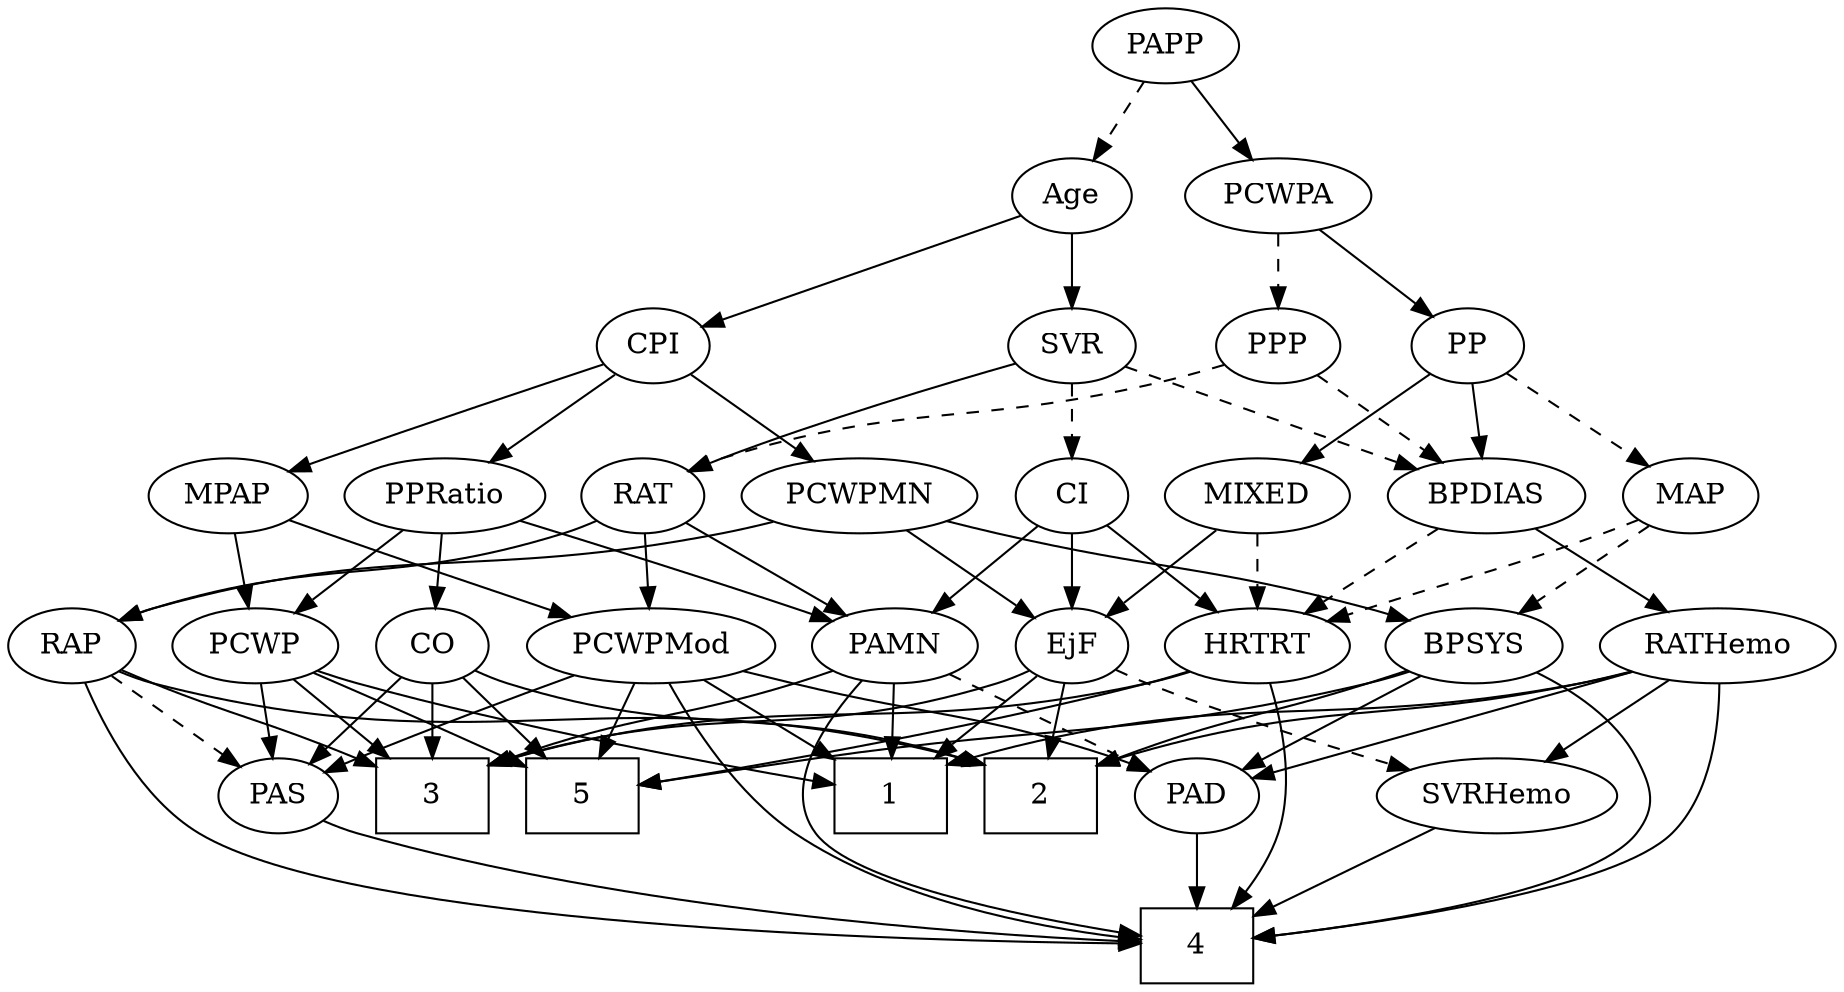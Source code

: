 strict digraph {
	graph [bb="0,0,807.39,468"];
	node [label="\N"];
	1	[height=0.5,
		pos="263,90",
		shape=box,
		width=0.75];
	2	[height=0.5,
		pos="559,90",
		shape=box,
		width=0.75];
	3	[height=0.5,
		pos="373,90",
		shape=box,
		width=0.75];
	4	[height=0.5,
		pos="504,18",
		shape=box,
		width=0.75];
	5	[height=0.5,
		pos="191,90",
		shape=box,
		width=0.75];
	Age	[height=0.5,
		pos="366,378",
		width=0.75];
	CPI	[height=0.5,
		pos="251,306",
		width=0.75];
	Age -> CPI	[pos="e,270.31,318.75 346.75,365.28 328.26,354.03 300.1,336.89 279.1,324.11",
		style=solid];
	SVR	[height=0.5,
		pos="366,306",
		width=0.77632];
	Age -> SVR	[pos="e,366,324.1 366,359.7 366,351.98 366,342.71 366,334.11",
		style=solid];
	EjF	[height=0.5,
		pos="473,162",
		width=0.75];
	EjF -> 1	[pos="e,290.23,97.976 451.9,150.41 447.06,148.16 441.9,145.89 437,144 390.74,126.14 335.78,110.26 300.18,100.64",
		style=solid];
	EjF -> 2	[pos="e,537.89,108.18 489.58,147.5 500.98,138.23 516.42,125.66 529.84,114.73",
		style=solid];
	EjF -> 3	[pos="e,397.48,108.14 455.12,148.49 441.44,138.91 422.19,125.43 405.77,113.94",
		style=solid];
	SVRHemo	[height=0.5,
		pos="730,90",
		width=1.3902];
	EjF -> SVRHemo	[pos="e,686.04,98.77 493.63,150.37 498.58,148.07 503.91,145.79 509,144 564.71,124.4 630.82,109.6 676.13,100.69",
		style=dashed];
	RAP	[height=0.5,
		pos="400,162",
		width=0.77632];
	RAP -> 2	[pos="e,531.79,102.63 422.27,150.68 427.11,148.46 432.22,146.13 437,144 465.66,131.19 498.29,117.04 522.58,106.58",
		style=solid];
	RAP -> 3	[pos="e,379.72,108.45 393.6,144.41 390.56,136.54 386.85,126.93 383.43,118.04",
		style=solid];
	RAP -> 4	[pos="e,504.19,36.305 421.46,150.12 443.83,138.37 476.76,119.74 485,108 497.65,89.968 502.15,65.181 503.63,46.344",
		style=solid];
	PAS	[height=0.5,
		pos="119,90",
		width=0.75];
	RAP -> PAS	[pos="e,139.55,101.87 378.84,150.14 373.75,147.85 368.26,145.63 363,144 273.4,116.18 244.45,136.29 155,108 153.07,107.39 151.11,106.7 \
149.16,105.95",
		style=dashed];
	MIXED	[height=0.5,
		pos="569,234",
		width=1.1193];
	MIXED -> EjF	[pos="e,490.74,175.94 548.64,218.15 534.15,207.59 514.56,193.31 498.95,181.92",
		style=solid];
	HRTRT	[height=0.5,
		pos="558,162",
		width=1.1013];
	MIXED -> HRTRT	[pos="e,560.68,180.1 566.28,215.7 565.06,207.98 563.61,198.71 562.26,190.11",
		style=dashed];
	MPAP	[height=0.5,
		pos="116,234",
		width=0.97491];
	PCWPMod	[height=0.5,
		pos="51.995,162",
		width=1.4443];
	MPAP -> PCWPMod	[pos="e,67.051,179.47 101.79,217.46 93.575,208.48 83.063,196.98 73.816,186.87",
		style=solid];
	PCWP	[height=0.5,
		pos="157,162",
		width=0.97491];
	MPAP -> PCWP	[pos="e,147.35,179.47 125.71,216.41 130.61,208.04 136.67,197.71 142.14,188.37",
		style=solid];
	BPSYS	[height=0.5,
		pos="653,162",
		width=1.0471];
	BPSYS -> 2	[pos="e,582.1,108.2 633.52,146.5 621.02,137.19 604.52,124.9 590.22,114.25",
		style=solid];
	BPSYS -> 4	[pos="e,531.23,26.84 648.65,143.94 642.9,124.41 631.1,92.488 611,72 591.65,52.279 563.44,38.727 540.85,30.266",
		style=solid];
	BPSYS -> 5	[pos="e,218.14,105.01 625.62,149.56 619.57,147.41 613.14,145.4 607,144 444.83,107.02 392.63,151.1 228.1,107.71",
		style=solid];
	PAD	[height=0.5,
		pos="447,90",
		width=0.79437];
	BPSYS -> PAD	[pos="e,472.03,99 624.34,150.24 618.61,148.13 612.62,145.97 607,144 564.13,128.99 514.43,112.7 481.94,102.2",
		style=solid];
	PAD -> 4	[pos="e,489.78,36.461 459.65,73.465 466.62,64.906 475.44,54.069 483.38,44.32",
		style=solid];
	CO	[height=0.5,
		pos="237,162",
		width=0.75];
	CO -> 2	[pos="e,531.67,97.674 257.55,150.12 262.5,147.83 267.85,145.62 273,144 364.16,115.33 391.27,126.71 485,108 496.99,105.61 510.02,102.71 \
521.75,99.997",
		style=solid];
	CO -> 3	[pos="e,345.55,105.13 257.65,150.37 278.56,139.6 311.34,122.74 336.61,109.73",
		style=solid];
	CO -> 5	[pos="e,202.36,108.29 226.56,145.12 221.04,136.72 214.12,126.2 207.86,116.67",
		style=solid];
	CO -> PAS	[pos="e,138.51,102.58 217.51,149.44 198.38,138.09 168.99,120.66 147.29,107.78",
		style=solid];
	PAS -> 4	[pos="e,476.7,20.451 139.53,78.053 144.48,75.765 149.84,73.572 155,72 265.22,38.392 401.81,25.561 466.57,21.117",
		style=solid];
	PAMN	[height=0.5,
		pos="318,162",
		width=1.011];
	PAMN -> 1	[pos="e,276.45,108.12 305.24,144.76 298.56,136.27 290.24,125.68 282.75,116.15",
		style=solid];
	PAMN -> 3	[pos="e,359.54,108.12 330.75,144.76 337.43,136.27 345.75,125.68 353.24,116.15",
		style=solid];
	PAMN -> 4	[pos="e,476.75,19.615 316.87,144 316.52,124.23 319.05,91.774 337,72 370.16,35.452 428.37,23.942 466.55,20.413",
		style=solid];
	PAMN -> PAD	[pos="e,426.05,102.37 341.66,148.16 362.88,136.64 394.13,119.69 417.08,107.23",
		style=dashed];
	RATHemo	[height=0.5,
		pos="758,162",
		width=1.3721];
	RATHemo -> 1	[pos="e,290.24,98.131 722.36,149.42 715.03,147.36 707.31,145.42 700,144 540.85,113.07 496.99,134.2 337,108 324.92,106.02 311.88,103.24 \
300.15,100.51",
		style=solid];
	RATHemo -> 2	[pos="e,586.06,100.52 723.79,148.97 688.13,136.43 632.45,116.84 595.85,103.96",
		style=solid];
	RATHemo -> 4	[pos="e,531.39,19.823 772.43,144.52 787.5,125.24 806.67,93.265 789,72 757.94,34.634 611.6,23.483 541.54,20.259",
		style=solid];
	RATHemo -> PAD	[pos="e,473.35,97.026 721.3,149.74 714.26,147.72 706.92,145.72 700,144 622.07,124.69 601.5,124.76 523,108 510.08,105.24 495.96,102.12 \
483.43,99.302",
		style=solid];
	RATHemo -> SVRHemo	[pos="e,736.91,108.28 751.22,144.05 748.07,136.18 744.24,126.62 740.71,117.79",
		style=solid];
	CPI -> MPAP	[pos="e,139.78,247.33 230.2,294.22 208.46,282.94 174.05,265.1 148.67,251.94",
		style=solid];
	PCWPMN	[height=0.5,
		pos="461,234",
		width=1.3902];
	CPI -> PCWPMN	[pos="e,425.52,246.82 274.68,297.11 308.81,285.73 372.49,264.5 415.8,250.07",
		style=solid];
	PPRatio	[height=0.5,
		pos="209,234",
		width=1.1013];
	CPI -> PPRatio	[pos="e,219.07,251.8 241.46,289.12 236.4,280.68 230.06,270.1 224.32,260.55",
		style=solid];
	RAT	[height=0.5,
		pos="294,234",
		width=0.75827];
	RAT -> RAP	[pos="e,381.21,175.41 312.95,220.49 329.6,209.49 354.04,193.35 372.78,180.97",
		style=solid];
	RAT -> PAMN	[pos="e,312.24,179.79 299.81,216.05 302.55,208.06 305.88,198.33 308.94,189.4",
		style=solid];
	RAT -> PCWPMod	[pos="e,91,174.05 272.97,222.22 268.13,219.98 262.94,217.76 258,216 195.45,193.71 177.21,196.91 113,180 108.99,178.94 104.84,177.83 100.68,\
176.7",
		style=solid];
	SVR -> RAT	[pos="e,308.89,249.49 351.08,290.5 341.04,280.73 327.62,267.69 316.32,256.7",
		style=solid];
	BPDIAS	[height=0.5,
		pos="670,234",
		width=1.1735];
	SVR -> BPDIAS	[pos="e,638.27,246.03 391.97,298.75 405.89,295.45 423.35,291.39 439,288 518.3,270.8 539.52,272.64 618,252 621.41,251.1 624.92,250.11 628.44,\
249.06",
		style=dashed];
	CI	[height=0.5,
		pos="366,234",
		width=0.75];
	SVR -> CI	[pos="e,366,252.1 366,287.7 366,279.98 366,270.71 366,262.11",
		style=dashed];
	PCWPMod -> 1	[pos="e,235.66,104.42 90.994,149.91 130.78,138.49 190.67,120.94 226.29,107.95",
		style=solid];
	PCWPMod -> 4	[pos="e,476.93,18.805 52.786,143.9 54.722,123.4 61.247,89.602 82.995,72 141.52,24.633 374.99,19.118 466.72,18.819",
		style=solid];
	PCWPMod -> 5	[pos="e,163.85,104.67 80.124,146.83 101.6,136.02 131.36,121.03 154.64,109.31",
		style=solid];
	PCWPMod -> PAD	[pos="e,425.31,102.04 89.854,149.5 97.467,147.45 105.45,145.5 113,144 242.97,118.14 281.3,143.46 409,108 411.29,107.36 413.62,106.61 415.94,\
105.78",
		style=solid];
	PCWPMod -> PAS	[pos="e,104.91,105.72 67.535,144.76 76.53,135.37 87.978,123.41 97.791,113.15",
		style=solid];
	PCWPA	[height=0.5,
		pos="475,378",
		width=1.1555];
	PP	[height=0.5,
		pos="619,306",
		width=0.75];
	PCWPA -> PP	[pos="e,597.55,317.42 501.74,364 526.26,352.08 562.56,334.43 588.27,321.94",
		style=solid];
	PPP	[height=0.5,
		pos="475,306",
		width=0.75];
	PCWPA -> PPP	[pos="e,475,324.1 475,359.7 475,351.98 475,342.71 475,334.11",
		style=dashed];
	PCWPMN -> EjF	[pos="e,470.06,180.1 463.96,215.7 465.28,207.98 466.87,198.71 468.35,190.11",
		style=solid];
	PCWPMN -> RAP	[pos="e,413.1,178.04 446.54,216.41 438.53,207.22 428.46,195.67 419.74,185.66",
		style=solid];
	PCWPMN -> BPSYS	[pos="e,623.8,173.82 494.94,220.74 524.54,210.03 568.63,194.05 607,180 609.37,179.13 611.82,178.23 614.29,177.32",
		style=solid];
	SVRHemo -> 4	[pos="e,531.27,27.447 693.43,77.675 651.45,64.672 582.97,43.46 540.86,30.418",
		style=solid];
	BPDIAS -> RATHemo	[pos="e,738.33,178.64 689.09,217.81 701.15,208.22 716.92,195.67 730.34,185",
		style=solid];
	BPDIAS -> HRTRT	[pos="e,580.52,177.08 647.06,218.67 630.34,208.22 607.49,193.94 589.13,182.46",
		style=dashed];
	MAP	[height=0.5,
		pos="761,234",
		width=0.84854];
	MAP -> BPSYS	[pos="e,674.53,176.96 741.19,220.16 724.89,209.6 701.54,194.46 682.95,182.42",
		style=dashed];
	MAP -> HRTRT	[pos="e,588.15,173.87 737.04,222.36 731.79,220.16 726.24,217.93 721,216 670.73,197.5 656.8,196.94 606,180 603.28,179.1 600.49,178.15 597.68,\
177.18",
		style=dashed];
	PP -> MIXED	[pos="e,580.76,251.47 607.9,289.46 601.67,280.74 593.75,269.65 586.68,259.76",
		style=solid];
	PP -> BPDIAS	[pos="e,658,251.47 630.31,289.46 636.67,280.74 644.75,269.65 651.95,259.76",
		style=solid];
	PP -> MAP	[pos="e,738.18,246.25 640.25,294.52 663.79,282.92 701.97,264.1 729.09,250.73",
		style=dashed];
	PPP -> RAT	[pos="e,315.17,245.39 451.39,297.11 422.48,287.28 372.16,269.62 330,252 328.18,251.24 326.32,250.44 324.45,249.62",
		style=dashed];
	PPP -> BPDIAS	[pos="e,638.86,246.18 498.13,296.7 530.47,285.09 589.69,263.83 629.45,249.56",
		style=dashed];
	PPRatio -> CO	[pos="e,230.28,179.79 215.77,216.05 219.01,207.97 222.95,198.12 226.55,189.11",
		style=solid];
	PPRatio -> PAMN	[pos="e,296.71,176.67 231.05,218.83 247.52,208.26 270.2,193.7 288.26,182.1",
		style=solid];
	PPRatio -> PCWP	[pos="e,168.99,179.15 196.93,216.76 190.44,208.02 182.29,197.05 175.05,187.31",
		style=solid];
	PCWP -> 1	[pos="e,237.1,108.1 177.68,147.34 192.15,137.78 211.82,124.8 228.62,113.7",
		style=solid];
	PCWP -> 3	[pos="e,345.99,98.687 183.88,150.27 189.51,148.12 195.42,145.93 201,144 247.21,127.97 301.22,111.73 336.21,101.53",
		style=solid];
	PCWP -> 5	[pos="e,182.52,108.45 165.05,144.41 168.96,136.37 173.75,126.51 178.14,117.47",
		style=solid];
	PCWP -> PAS	[pos="e,127.94,107.47 147.99,144.41 143.45,136.04 137.84,125.71 132.77,116.37",
		style=solid];
	CI -> EjF	[pos="e,454.21,175.29 384.63,220.81 401.48,209.78 426.51,193.41 445.63,180.9",
		style=solid];
	CI -> PAMN	[pos="e,329.18,179.31 355.1,217.12 349.17,208.47 341.7,197.58 335.02,187.83",
		style=solid];
	CI -> HRTRT	[pos="e,527.43,173.65 387.13,222.52 391.97,220.26 397.12,217.96 402,216 448.54,197.26 461.52,196.22 509,180 511.88,179.01 514.87,177.99 \
517.87,176.96",
		style=solid];
	PAPP	[height=0.5,
		pos="409,450",
		width=0.88464];
	PAPP -> Age	[pos="e,375.91,395.15 399.02,432.76 393.76,424.19 387.18,413.49 381.29,403.9",
		style=dashed];
	PAPP -> PCWPA	[pos="e,459.78,395.13 423.32,433.81 431.9,424.71 442.99,412.95 452.7,402.65",
		style=solid];
	HRTRT -> 3	[pos="e,400.39,104.28 527.39,150.3 492.18,137.96 436.54,118.38 409.89,108.08",
		style=solid];
	HRTRT -> 4	[pos="e,531.28,26.659 573.07,145.32 588.69,127.09 609.01,96.372 595,72 583.33,51.704 560.57,38.451 540.73,30.274",
		style=solid];
	HRTRT -> 5	[pos="e,218.16,104.91 528.75,149.75 522.31,147.58 515.48,145.52 509,144 389.11,115.87 350.25,142.01 227.9,107.72",
		style=solid];
}
